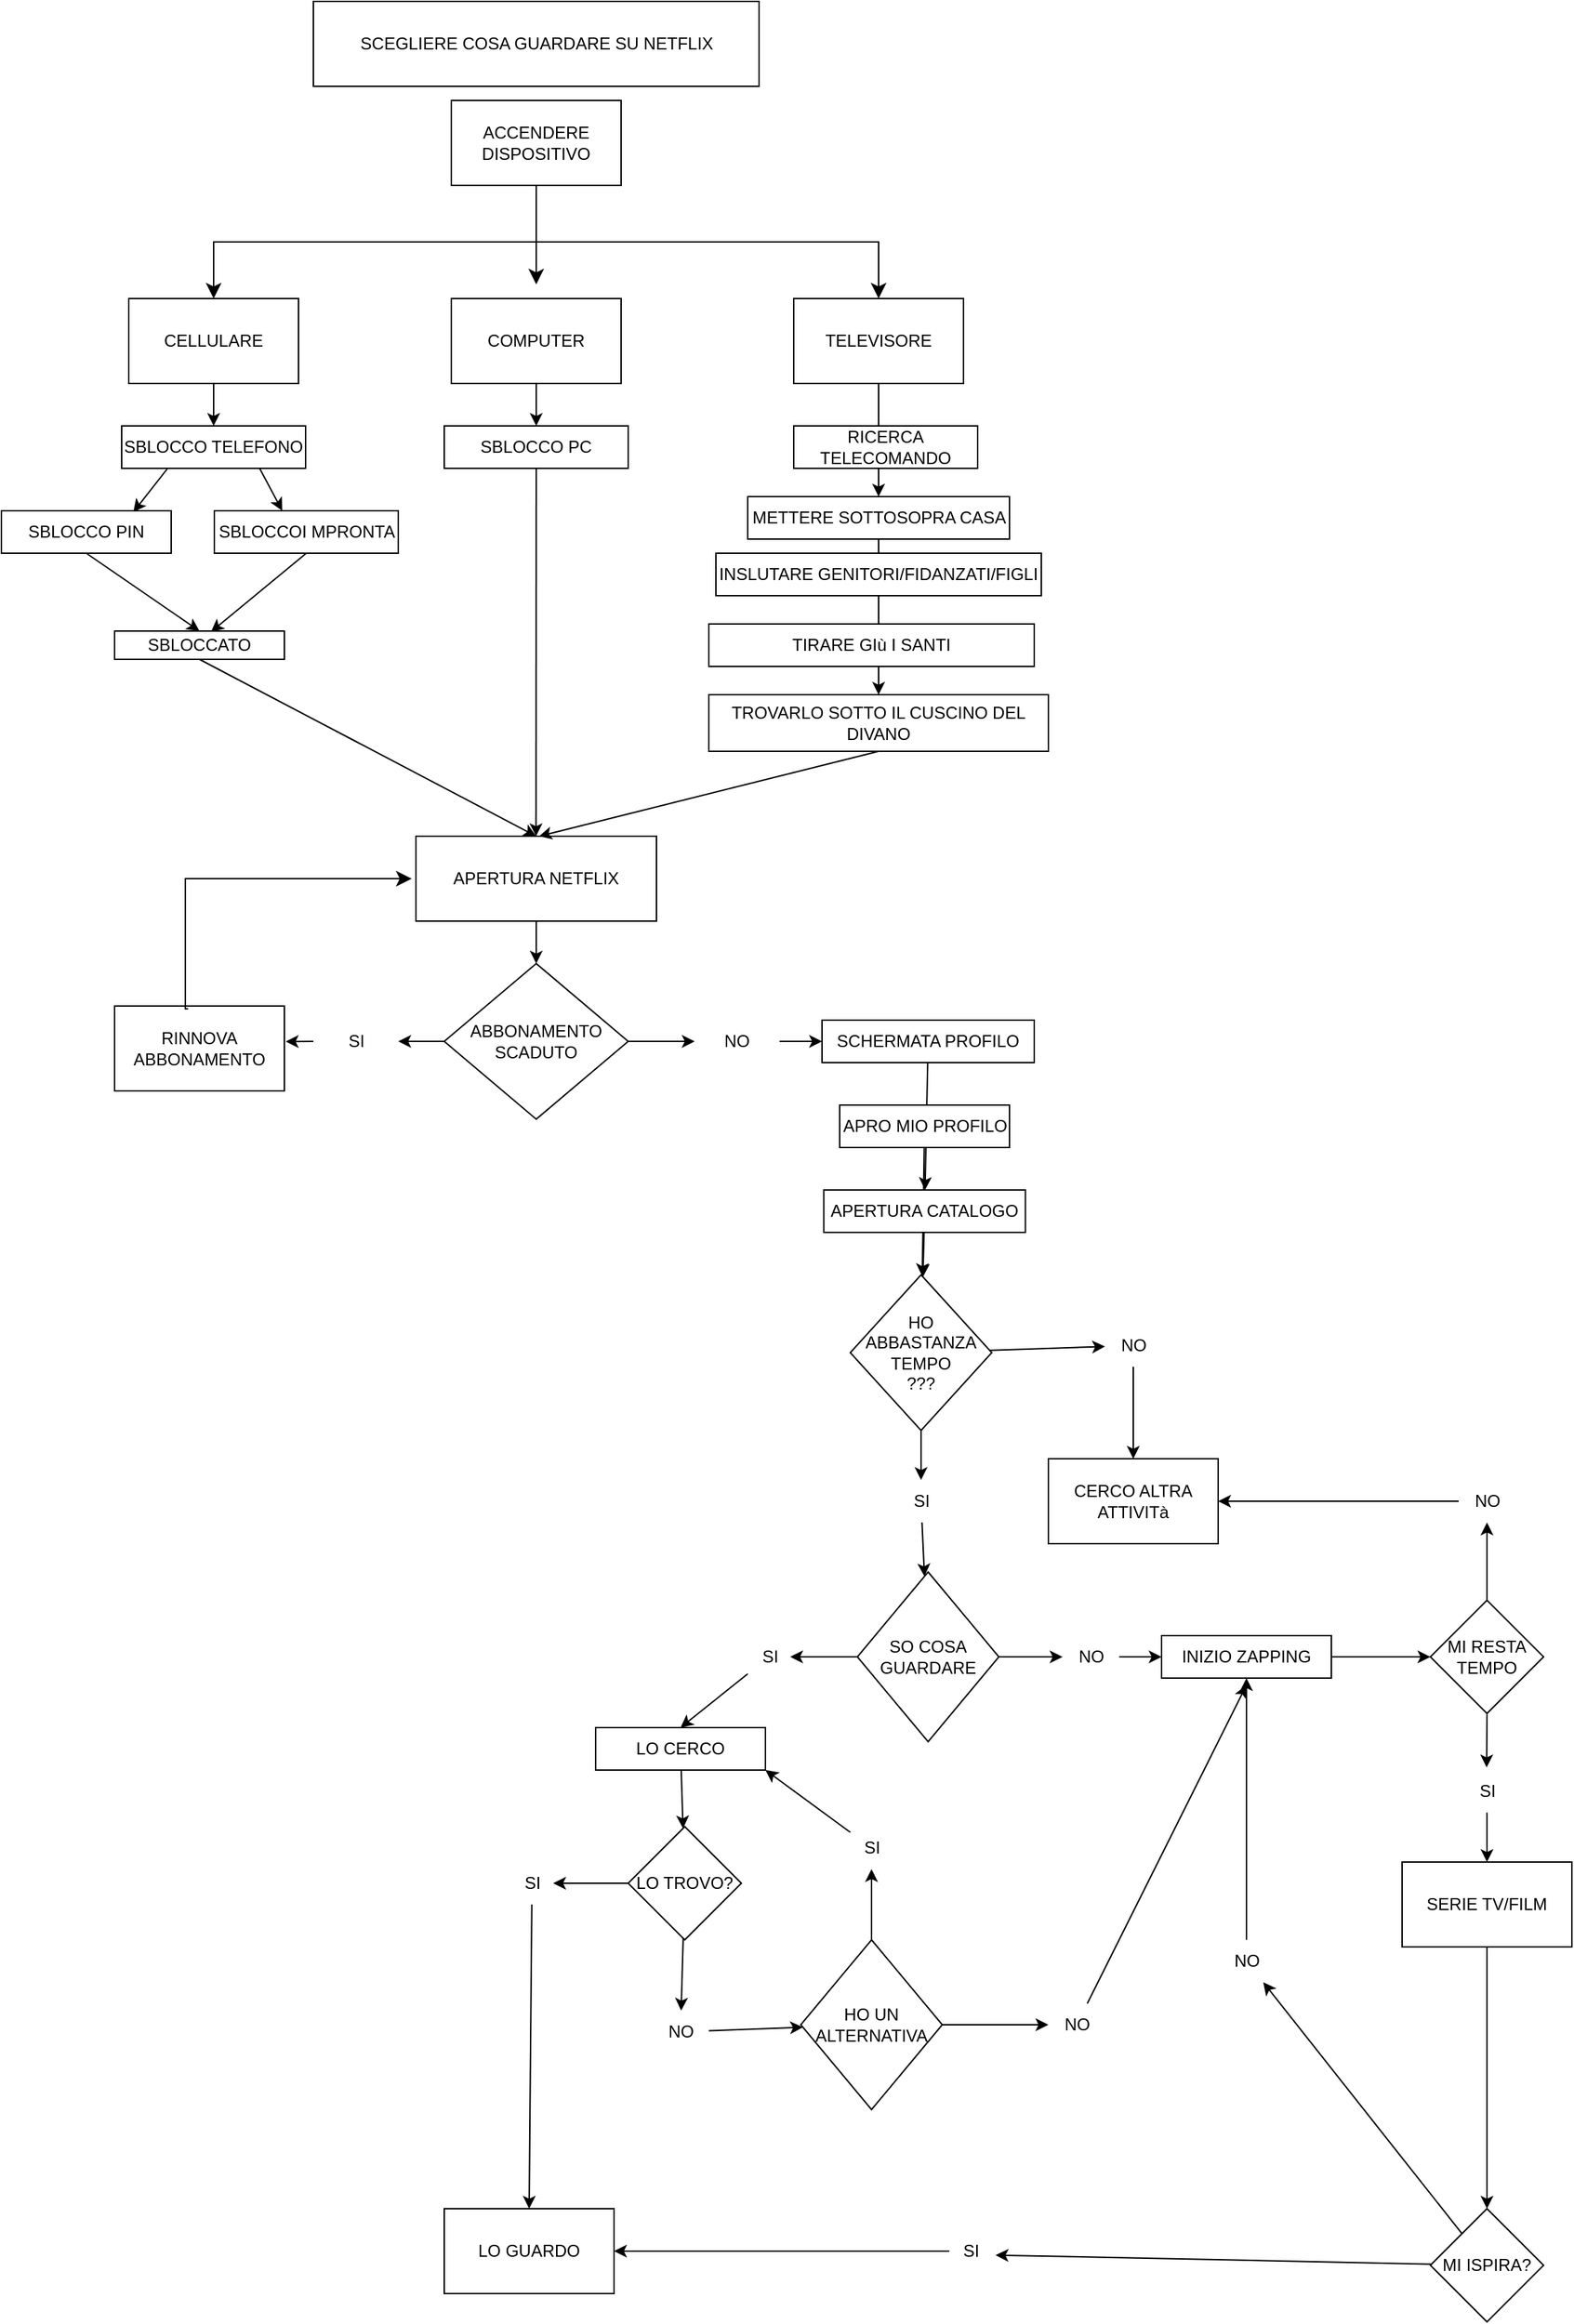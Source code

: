 <mxfile>
    <diagram id="hb4oxaygJ9EbNqU7iZHV" name="Page-1">
        <mxGraphModel dx="894" dy="649" grid="1" gridSize="10" guides="1" tooltips="1" connect="1" arrows="1" fold="1" page="1" pageScale="1" pageWidth="3300" pageHeight="4681" math="0" shadow="0">
            <root>
                <mxCell id="0"/>
                <mxCell id="1" parent="0"/>
                <mxCell id="2" value="SCEGLIERE COSA GUARDARE SU NETFLIX" style="rounded=0;whiteSpace=wrap;html=1;" parent="1" vertex="1">
                    <mxGeometry x="880.5" y="80" width="315" height="60" as="geometry"/>
                </mxCell>
                <mxCell id="3" value="ACCENDERE DISPOSITIVO" style="rounded=0;whiteSpace=wrap;html=1;" parent="1" vertex="1">
                    <mxGeometry x="978" y="150" width="120" height="60" as="geometry"/>
                </mxCell>
                <mxCell id="63" value="" style="edgeStyle=none;html=1;" parent="1" source="4" target="11" edge="1">
                    <mxGeometry relative="1" as="geometry"/>
                </mxCell>
                <mxCell id="4" value="CELLULARE" style="rounded=0;whiteSpace=wrap;html=1;" parent="1" vertex="1">
                    <mxGeometry x="750" y="290" width="120" height="60" as="geometry"/>
                </mxCell>
                <mxCell id="60" value="" style="edgeStyle=none;html=1;" parent="1" source="5" target="14" edge="1">
                    <mxGeometry relative="1" as="geometry"/>
                </mxCell>
                <mxCell id="5" value="COMPUTER&lt;span style=&quot;color: rgba(0, 0, 0, 0); font-family: monospace; font-size: 0px; text-align: start;&quot;&gt;%3CmxGraphModel%3E%3Croot%3E%3CmxCell%20id%3D%220%22%2F%3E%3CmxCell%20id%3D%221%22%20parent%3D%220%22%2F%3E%3CmxCell%20id%3D%222%22%20value%3D%22CELLULARE%22%20style%3D%22rounded%3D0%3BwhiteSpace%3Dwrap%3Bhtml%3D1%3B%22%20vertex%3D%221%22%20parent%3D%221%22%3E%3CmxGeometry%20x%3D%22110%22%20y%3D%22310%22%20width%3D%22120%22%20height%3D%2260%22%20as%3D%22geometry%22%2F%3E%3C%2FmxCell%3E%3C%2Froot%3E%3C%2FmxGraphModel%3E&lt;/span&gt;" style="rounded=0;whiteSpace=wrap;html=1;" parent="1" vertex="1">
                    <mxGeometry x="978" y="290" width="120" height="60" as="geometry"/>
                </mxCell>
                <mxCell id="57" value="" style="edgeStyle=none;html=1;" parent="1" source="6" target="16" edge="1">
                    <mxGeometry relative="1" as="geometry"/>
                </mxCell>
                <mxCell id="6" value="TELEVISORE" style="rounded=0;whiteSpace=wrap;html=1;" parent="1" vertex="1">
                    <mxGeometry x="1220" y="290" width="120" height="60" as="geometry"/>
                </mxCell>
                <mxCell id="7" value="" style="edgeStyle=segmentEdgeStyle;endArrow=classic;html=1;curved=0;rounded=0;endSize=8;startSize=8;exitX=0.5;exitY=1;exitDx=0;exitDy=0;" parent="1" source="3" edge="1">
                    <mxGeometry width="50" height="50" relative="1" as="geometry">
                        <mxPoint x="960" y="310" as="sourcePoint"/>
                        <mxPoint x="810" y="290" as="targetPoint"/>
                        <Array as="points">
                            <mxPoint x="1038" y="250"/>
                            <mxPoint x="810" y="250"/>
                        </Array>
                    </mxGeometry>
                </mxCell>
                <mxCell id="8" value="" style="edgeStyle=segmentEdgeStyle;endArrow=classic;html=1;curved=0;rounded=0;endSize=8;startSize=8;exitX=0.5;exitY=1;exitDx=0;exitDy=0;" parent="1" source="3" edge="1">
                    <mxGeometry width="50" height="50" relative="1" as="geometry">
                        <mxPoint x="1040" y="480" as="sourcePoint"/>
                        <mxPoint x="1038" y="280" as="targetPoint"/>
                    </mxGeometry>
                </mxCell>
                <mxCell id="9" value="" style="edgeStyle=segmentEdgeStyle;endArrow=classic;html=1;curved=0;rounded=0;endSize=8;startSize=8;exitX=0.5;exitY=1;exitDx=0;exitDy=0;" parent="1" source="3" edge="1">
                    <mxGeometry width="50" height="50" relative="1" as="geometry">
                        <mxPoint x="1048" y="260" as="sourcePoint"/>
                        <mxPoint x="1280" y="290" as="targetPoint"/>
                        <Array as="points">
                            <mxPoint x="1038" y="250"/>
                            <mxPoint x="1280" y="250"/>
                        </Array>
                    </mxGeometry>
                </mxCell>
                <mxCell id="141" style="edgeStyle=none;html=1;entryX=0.5;entryY=0;entryDx=0;entryDy=0;" parent="1" source="10" target="21" edge="1">
                    <mxGeometry relative="1" as="geometry"/>
                </mxCell>
                <mxCell id="10" value="APERTURA NETFLIX" style="rounded=0;whiteSpace=wrap;html=1;" parent="1" vertex="1">
                    <mxGeometry x="953" y="670" width="170" height="60" as="geometry"/>
                </mxCell>
                <mxCell id="68" style="edgeStyle=none;html=1;exitX=0.25;exitY=1;exitDx=0;exitDy=0;entryX=0.777;entryY=0.03;entryDx=0;entryDy=0;entryPerimeter=0;" parent="1" source="11" target="12" edge="1">
                    <mxGeometry relative="1" as="geometry"/>
                </mxCell>
                <mxCell id="69" style="edgeStyle=none;html=1;exitX=0.75;exitY=1;exitDx=0;exitDy=0;entryX=0.369;entryY=-0.002;entryDx=0;entryDy=0;entryPerimeter=0;" parent="1" source="11" target="13" edge="1">
                    <mxGeometry relative="1" as="geometry"/>
                </mxCell>
                <mxCell id="11" value="SBLOCCO TELEFONO" style="rounded=0;whiteSpace=wrap;html=1;" parent="1" vertex="1">
                    <mxGeometry x="745" y="380" width="130" height="30" as="geometry"/>
                </mxCell>
                <mxCell id="79" style="edgeStyle=none;html=1;exitX=0.5;exitY=1;exitDx=0;exitDy=0;entryX=0.5;entryY=0;entryDx=0;entryDy=0;" parent="1" source="12" target="78" edge="1">
                    <mxGeometry relative="1" as="geometry"/>
                </mxCell>
                <mxCell id="12" value="SBLOCCO PIN" style="rounded=0;whiteSpace=wrap;html=1;" parent="1" vertex="1">
                    <mxGeometry x="660" y="440" width="120" height="30" as="geometry"/>
                </mxCell>
                <mxCell id="80" style="edgeStyle=none;html=1;exitX=0.5;exitY=1;exitDx=0;exitDy=0;entryX=0.568;entryY=0.029;entryDx=0;entryDy=0;entryPerimeter=0;" parent="1" source="13" target="78" edge="1">
                    <mxGeometry relative="1" as="geometry"/>
                </mxCell>
                <mxCell id="13" value="SBLOCCOI MPRONTA" style="rounded=0;whiteSpace=wrap;html=1;" parent="1" vertex="1">
                    <mxGeometry x="810.5" y="440" width="130" height="30" as="geometry"/>
                </mxCell>
                <mxCell id="82" style="edgeStyle=none;html=1;exitX=0.5;exitY=1;exitDx=0;exitDy=0;" parent="1" source="14" edge="1">
                    <mxGeometry relative="1" as="geometry">
                        <mxPoint x="1037.857" y="670" as="targetPoint"/>
                    </mxGeometry>
                </mxCell>
                <mxCell id="14" value="SBLOCCO PC" style="rounded=0;whiteSpace=wrap;html=1;" parent="1" vertex="1">
                    <mxGeometry x="973" y="380" width="130" height="30" as="geometry"/>
                </mxCell>
                <mxCell id="15" value="RICERCA TELECOMANDO" style="rounded=0;whiteSpace=wrap;html=1;" parent="1" vertex="1">
                    <mxGeometry x="1220" y="380" width="130" height="30" as="geometry"/>
                </mxCell>
                <mxCell id="59" value="" style="edgeStyle=none;html=1;" parent="1" source="16" target="19" edge="1">
                    <mxGeometry relative="1" as="geometry"/>
                </mxCell>
                <mxCell id="16" value="METTERE SOTTOSOPRA CASA&lt;br&gt;" style="rounded=0;whiteSpace=wrap;html=1;" parent="1" vertex="1">
                    <mxGeometry x="1187.5" y="430" width="185" height="30" as="geometry"/>
                </mxCell>
                <mxCell id="17" value="INSLUTARE GENITORI/FIDANZATI/FIGLI" style="rounded=0;whiteSpace=wrap;html=1;" parent="1" vertex="1">
                    <mxGeometry x="1165" y="470" width="230" height="30" as="geometry"/>
                </mxCell>
                <mxCell id="18" value="TIRARE GIù I SANTI" style="rounded=0;whiteSpace=wrap;html=1;" parent="1" vertex="1">
                    <mxGeometry x="1160" y="520" width="230" height="30" as="geometry"/>
                </mxCell>
                <mxCell id="83" style="edgeStyle=none;html=1;exitX=0.5;exitY=1;exitDx=0;exitDy=0;" parent="1" source="19" edge="1">
                    <mxGeometry relative="1" as="geometry">
                        <mxPoint x="1040" y="670" as="targetPoint"/>
                    </mxGeometry>
                </mxCell>
                <mxCell id="19" value="TROVARLO SOTTO IL CUSCINO DEL DIVANO" style="rounded=0;whiteSpace=wrap;html=1;" parent="1" vertex="1">
                    <mxGeometry x="1160" y="570" width="240" height="40" as="geometry"/>
                </mxCell>
                <mxCell id="54" value="" style="edgeStyle=none;html=1;" parent="1" source="21" target="26" edge="1">
                    <mxGeometry relative="1" as="geometry"/>
                </mxCell>
                <mxCell id="143" style="edgeStyle=none;html=1;exitX=0;exitY=0.5;exitDx=0;exitDy=0;" parent="1" source="21" target="25" edge="1">
                    <mxGeometry relative="1" as="geometry"/>
                </mxCell>
                <mxCell id="21" value="ABBONAMENTO SCADUTO" style="rhombus;whiteSpace=wrap;html=1;" parent="1" vertex="1">
                    <mxGeometry x="973" y="760" width="130" height="110" as="geometry"/>
                </mxCell>
                <mxCell id="144" style="edgeStyle=none;html=1;exitX=0;exitY=0.5;exitDx=0;exitDy=0;entryX=1.008;entryY=0.419;entryDx=0;entryDy=0;entryPerimeter=0;" parent="1" source="25" target="27" edge="1">
                    <mxGeometry relative="1" as="geometry"/>
                </mxCell>
                <mxCell id="25" value="SI" style="text;html=1;strokeColor=none;fillColor=none;align=center;verticalAlign=middle;whiteSpace=wrap;rounded=0;" parent="1" vertex="1">
                    <mxGeometry x="880.5" y="800" width="60" height="30" as="geometry"/>
                </mxCell>
                <mxCell id="53" value="" style="edgeStyle=none;html=1;" parent="1" source="26" target="28" edge="1">
                    <mxGeometry relative="1" as="geometry"/>
                </mxCell>
                <mxCell id="26" value="NO" style="text;html=1;strokeColor=none;fillColor=none;align=center;verticalAlign=middle;whiteSpace=wrap;rounded=0;" parent="1" vertex="1">
                    <mxGeometry x="1150" y="800" width="60" height="30" as="geometry"/>
                </mxCell>
                <mxCell id="27" value="RINNOVA ABBONAMENTO" style="rounded=0;whiteSpace=wrap;html=1;" parent="1" vertex="1">
                    <mxGeometry x="740" y="790" width="120" height="60" as="geometry"/>
                </mxCell>
                <mxCell id="52" value="" style="edgeStyle=none;html=1;" parent="1" source="28" target="33" edge="1">
                    <mxGeometry relative="1" as="geometry"/>
                </mxCell>
                <mxCell id="28" value="SCHERMATA PROFILO" style="rounded=0;whiteSpace=wrap;html=1;" parent="1" vertex="1">
                    <mxGeometry x="1240" y="800" width="150" height="30" as="geometry"/>
                </mxCell>
                <mxCell id="31" value="" style="edgeStyle=elbowEdgeStyle;elbow=horizontal;endArrow=classic;html=1;curved=0;rounded=0;endSize=8;startSize=8;exitX=0.433;exitY=0.033;exitDx=0;exitDy=0;exitPerimeter=0;" parent="1" source="27" edge="1">
                    <mxGeometry width="50" height="50" relative="1" as="geometry">
                        <mxPoint x="820" y="750" as="sourcePoint"/>
                        <mxPoint x="950" y="700" as="targetPoint"/>
                        <Array as="points">
                            <mxPoint x="790" y="740"/>
                        </Array>
                    </mxGeometry>
                </mxCell>
                <mxCell id="51" value="" style="edgeStyle=none;html=1;" parent="1" source="32" target="36" edge="1">
                    <mxGeometry relative="1" as="geometry"/>
                </mxCell>
                <mxCell id="32" value="APRO MIO PROFILO" style="rounded=0;whiteSpace=wrap;html=1;" parent="1" vertex="1">
                    <mxGeometry x="1252.5" y="860" width="120" height="30" as="geometry"/>
                </mxCell>
                <mxCell id="50" value="" style="edgeStyle=none;html=1;" parent="1" source="33" target="36" edge="1">
                    <mxGeometry relative="1" as="geometry"/>
                </mxCell>
                <mxCell id="33" value="APERTURA CATALOGO" style="rounded=0;whiteSpace=wrap;html=1;" parent="1" vertex="1">
                    <mxGeometry x="1241.25" y="920" width="142.5" height="30" as="geometry"/>
                </mxCell>
                <mxCell id="40" value="" style="edgeStyle=none;html=1;" parent="1" source="36" target="37" edge="1">
                    <mxGeometry relative="1" as="geometry"/>
                </mxCell>
                <mxCell id="41" value="" style="edgeStyle=none;html=1;" parent="1" source="36" target="38" edge="1">
                    <mxGeometry relative="1" as="geometry"/>
                </mxCell>
                <mxCell id="36" value="HO ABBASTANZA TEMPO&lt;br&gt;???" style="rhombus;whiteSpace=wrap;html=1;" parent="1" vertex="1">
                    <mxGeometry x="1260" y="980" width="100" height="110" as="geometry"/>
                </mxCell>
                <mxCell id="124" value="" style="edgeStyle=none;html=1;" parent="1" source="37" target="85" edge="1">
                    <mxGeometry relative="1" as="geometry"/>
                </mxCell>
                <mxCell id="37" value="SI" style="text;html=1;align=center;verticalAlign=middle;resizable=0;points=[];autosize=1;strokeColor=none;fillColor=none;" parent="1" vertex="1">
                    <mxGeometry x="1295" y="1125" width="30" height="30" as="geometry"/>
                </mxCell>
                <mxCell id="49" value="" style="edgeStyle=none;html=1;" parent="1" source="38" target="48" edge="1">
                    <mxGeometry relative="1" as="geometry"/>
                </mxCell>
                <mxCell id="38" value="NO" style="text;html=1;align=center;verticalAlign=middle;resizable=0;points=[];autosize=1;strokeColor=none;fillColor=none;" parent="1" vertex="1">
                    <mxGeometry x="1440" y="1015" width="40" height="30" as="geometry"/>
                </mxCell>
                <mxCell id="48" value="CERCO ALTRA ATTIVITà" style="whiteSpace=wrap;html=1;" parent="1" vertex="1">
                    <mxGeometry x="1400" y="1110" width="120" height="60" as="geometry"/>
                </mxCell>
                <mxCell id="81" style="edgeStyle=none;html=1;exitX=0.5;exitY=1;exitDx=0;exitDy=0;entryX=0.5;entryY=0;entryDx=0;entryDy=0;" parent="1" source="78" target="10" edge="1">
                    <mxGeometry relative="1" as="geometry"/>
                </mxCell>
                <mxCell id="78" value="SBLOCCATO" style="whiteSpace=wrap;html=1;" parent="1" vertex="1">
                    <mxGeometry x="740" y="525" width="120" height="20" as="geometry"/>
                </mxCell>
                <mxCell id="88" value="" style="edgeStyle=none;html=1;" parent="1" source="85" target="86" edge="1">
                    <mxGeometry relative="1" as="geometry"/>
                </mxCell>
                <mxCell id="89" value="" style="edgeStyle=none;html=1;" parent="1" source="85" target="87" edge="1">
                    <mxGeometry relative="1" as="geometry"/>
                </mxCell>
                <mxCell id="85" value="SO COSA GUARDARE" style="rhombus;whiteSpace=wrap;html=1;" parent="1" vertex="1">
                    <mxGeometry x="1265" y="1190" width="100" height="120" as="geometry"/>
                </mxCell>
                <mxCell id="108" style="edgeStyle=none;html=1;entryX=0.5;entryY=0;entryDx=0;entryDy=0;" parent="1" source="86" target="90" edge="1">
                    <mxGeometry relative="1" as="geometry"/>
                </mxCell>
                <mxCell id="86" value="SI" style="text;html=1;align=center;verticalAlign=middle;resizable=0;points=[];autosize=1;strokeColor=none;fillColor=none;" parent="1" vertex="1">
                    <mxGeometry x="1187.5" y="1235" width="30" height="30" as="geometry"/>
                </mxCell>
                <mxCell id="123" value="" style="edgeStyle=none;html=1;" parent="1" source="87" target="112" edge="1">
                    <mxGeometry relative="1" as="geometry"/>
                </mxCell>
                <mxCell id="87" value="NO" style="text;html=1;align=center;verticalAlign=middle;resizable=0;points=[];autosize=1;strokeColor=none;fillColor=none;" parent="1" vertex="1">
                    <mxGeometry x="1410" y="1235" width="40" height="30" as="geometry"/>
                </mxCell>
                <mxCell id="102" value="" style="edgeStyle=none;html=1;" parent="1" source="90" target="91" edge="1">
                    <mxGeometry relative="1" as="geometry"/>
                </mxCell>
                <mxCell id="90" value="LO CERCO" style="whiteSpace=wrap;html=1;" parent="1" vertex="1">
                    <mxGeometry x="1080" y="1300" width="120" height="30" as="geometry"/>
                </mxCell>
                <mxCell id="103" value="" style="edgeStyle=none;html=1;" parent="1" source="91" target="92" edge="1">
                    <mxGeometry relative="1" as="geometry"/>
                </mxCell>
                <mxCell id="104" value="" style="edgeStyle=none;html=1;" parent="1" source="91" target="93" edge="1">
                    <mxGeometry relative="1" as="geometry"/>
                </mxCell>
                <mxCell id="91" value="LO TROVO?" style="rhombus;whiteSpace=wrap;html=1;" parent="1" vertex="1">
                    <mxGeometry x="1103" y="1370" width="80" height="80" as="geometry"/>
                </mxCell>
                <mxCell id="111" style="edgeStyle=none;html=1;entryX=0.5;entryY=0;entryDx=0;entryDy=0;" parent="1" source="92" target="110" edge="1">
                    <mxGeometry relative="1" as="geometry"/>
                </mxCell>
                <mxCell id="92" value="SI" style="text;html=1;align=center;verticalAlign=middle;resizable=0;points=[];autosize=1;strokeColor=none;fillColor=none;" parent="1" vertex="1">
                    <mxGeometry x="1020" y="1395" width="30" height="30" as="geometry"/>
                </mxCell>
                <mxCell id="105" value="" style="edgeStyle=none;html=1;" parent="1" source="93" target="96" edge="1">
                    <mxGeometry relative="1" as="geometry"/>
                </mxCell>
                <mxCell id="93" value="NO" style="text;html=1;align=center;verticalAlign=middle;resizable=0;points=[];autosize=1;strokeColor=none;fillColor=none;" parent="1" vertex="1">
                    <mxGeometry x="1120" y="1500" width="40" height="30" as="geometry"/>
                </mxCell>
                <mxCell id="99" value="" style="edgeStyle=none;html=1;" parent="1" source="96" target="97" edge="1">
                    <mxGeometry relative="1" as="geometry"/>
                </mxCell>
                <mxCell id="101" value="" style="edgeStyle=none;html=1;" parent="1" source="96" target="98" edge="1">
                    <mxGeometry relative="1" as="geometry"/>
                </mxCell>
                <mxCell id="96" value="HO UN ALTERNATIVA" style="rhombus;whiteSpace=wrap;html=1;" parent="1" vertex="1">
                    <mxGeometry x="1225" y="1450" width="100" height="120" as="geometry"/>
                </mxCell>
                <mxCell id="100" style="edgeStyle=none;html=1;entryX=1;entryY=1;entryDx=0;entryDy=0;" parent="1" source="97" target="90" edge="1">
                    <mxGeometry relative="1" as="geometry"/>
                </mxCell>
                <mxCell id="97" value="SI" style="text;html=1;align=center;verticalAlign=middle;resizable=0;points=[];autosize=1;strokeColor=none;fillColor=none;" parent="1" vertex="1">
                    <mxGeometry x="1260" y="1370" width="30" height="30" as="geometry"/>
                </mxCell>
                <mxCell id="109" style="edgeStyle=none;html=1;" parent="1" source="98" edge="1">
                    <mxGeometry relative="1" as="geometry">
                        <mxPoint x="1540" y="1270" as="targetPoint"/>
                    </mxGeometry>
                </mxCell>
                <mxCell id="98" value="NO" style="text;html=1;align=center;verticalAlign=middle;resizable=0;points=[];autosize=1;strokeColor=none;fillColor=none;" parent="1" vertex="1">
                    <mxGeometry x="1400" y="1495" width="40" height="30" as="geometry"/>
                </mxCell>
                <mxCell id="110" value="LO GUARDO" style="whiteSpace=wrap;html=1;" parent="1" vertex="1">
                    <mxGeometry x="973" y="1640" width="120" height="60" as="geometry"/>
                </mxCell>
                <mxCell id="120" value="" style="edgeStyle=none;html=1;" parent="1" source="112" target="114" edge="1">
                    <mxGeometry relative="1" as="geometry"/>
                </mxCell>
                <mxCell id="112" value="INIZIO ZAPPING" style="whiteSpace=wrap;html=1;" parent="1" vertex="1">
                    <mxGeometry x="1480" y="1235" width="120" height="30" as="geometry"/>
                </mxCell>
                <mxCell id="122" value="" style="edgeStyle=none;html=1;" parent="1" source="114" target="121" edge="1">
                    <mxGeometry relative="1" as="geometry"/>
                </mxCell>
                <mxCell id="139" style="edgeStyle=none;html=1;exitX=0.5;exitY=1;exitDx=0;exitDy=0;entryX=0.492;entryY=-0.063;entryDx=0;entryDy=0;entryPerimeter=0;" parent="1" source="114" target="126" edge="1">
                    <mxGeometry relative="1" as="geometry"/>
                </mxCell>
                <mxCell id="114" value="MI RESTA TEMPO" style="rhombus;whiteSpace=wrap;html=1;" parent="1" vertex="1">
                    <mxGeometry x="1670" y="1210" width="80" height="80" as="geometry"/>
                </mxCell>
                <mxCell id="125" style="edgeStyle=none;html=1;entryX=1;entryY=0.5;entryDx=0;entryDy=0;" parent="1" source="121" target="48" edge="1">
                    <mxGeometry relative="1" as="geometry"/>
                </mxCell>
                <mxCell id="121" value="NO" style="text;html=1;align=center;verticalAlign=middle;resizable=0;points=[];autosize=1;strokeColor=none;fillColor=none;" parent="1" vertex="1">
                    <mxGeometry x="1690" y="1125" width="40" height="30" as="geometry"/>
                </mxCell>
                <mxCell id="140" value="" style="edgeStyle=none;html=1;" parent="1" source="126" target="127" edge="1">
                    <mxGeometry relative="1" as="geometry"/>
                </mxCell>
                <mxCell id="126" value="SI" style="text;html=1;align=center;verticalAlign=middle;resizable=0;points=[];autosize=1;strokeColor=none;fillColor=none;" parent="1" vertex="1">
                    <mxGeometry x="1695" y="1330" width="30" height="30" as="geometry"/>
                </mxCell>
                <mxCell id="132" style="edgeStyle=none;html=1;entryX=0.5;entryY=0;entryDx=0;entryDy=0;" parent="1" source="127" target="129" edge="1">
                    <mxGeometry relative="1" as="geometry"/>
                </mxCell>
                <mxCell id="127" value="SERIE TV/FILM" style="whiteSpace=wrap;html=1;" parent="1" vertex="1">
                    <mxGeometry x="1650" y="1395" width="120" height="60" as="geometry"/>
                </mxCell>
                <mxCell id="133" style="edgeStyle=none;html=1;entryX=1.09;entryY=0.594;entryDx=0;entryDy=0;entryPerimeter=0;" parent="1" source="129" target="130" edge="1">
                    <mxGeometry relative="1" as="geometry"/>
                </mxCell>
                <mxCell id="135" value="" style="edgeStyle=none;html=1;" parent="1" source="129" target="134" edge="1">
                    <mxGeometry relative="1" as="geometry"/>
                </mxCell>
                <mxCell id="129" value="MI ISPIRA?" style="rhombus;whiteSpace=wrap;html=1;" parent="1" vertex="1">
                    <mxGeometry x="1670" y="1640" width="80" height="80" as="geometry"/>
                </mxCell>
                <mxCell id="131" style="edgeStyle=none;html=1;entryX=1;entryY=0.5;entryDx=0;entryDy=0;" parent="1" source="130" target="110" edge="1">
                    <mxGeometry relative="1" as="geometry"/>
                </mxCell>
                <mxCell id="130" value="SI" style="text;html=1;align=center;verticalAlign=middle;resizable=0;points=[];autosize=1;strokeColor=none;fillColor=none;" parent="1" vertex="1">
                    <mxGeometry x="1330" y="1655" width="30" height="30" as="geometry"/>
                </mxCell>
                <mxCell id="137" style="edgeStyle=none;html=1;entryX=0.5;entryY=1;entryDx=0;entryDy=0;" parent="1" source="134" target="112" edge="1">
                    <mxGeometry relative="1" as="geometry"/>
                </mxCell>
                <mxCell id="134" value="NO" style="text;html=1;align=center;verticalAlign=middle;resizable=0;points=[];autosize=1;strokeColor=none;fillColor=none;" parent="1" vertex="1">
                    <mxGeometry x="1520" y="1450" width="40" height="30" as="geometry"/>
                </mxCell>
            </root>
        </mxGraphModel>
    </diagram>
</mxfile>